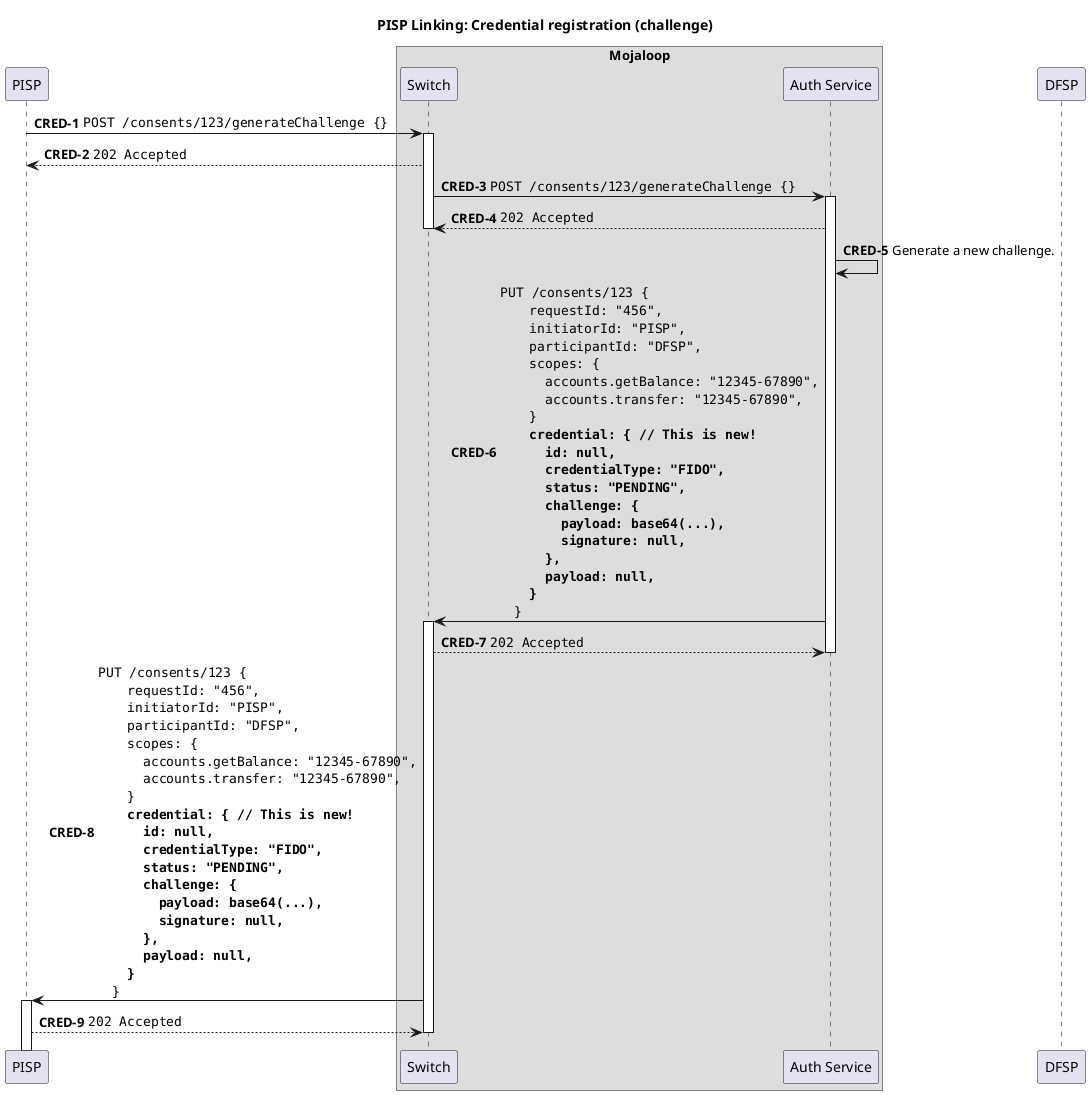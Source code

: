 @startuml

!pragma teoz true

title PISP Linking: Credential registration (challenge)

participant "PISP" as PISP

box "Mojaloop"
    participant Switch
    participant "Auth Service" as Auth
end box

participant "DFSP" as DFSP

autonumber 1 "<b>CRED-#</b>"

PISP -> Switch ++: ""POST /consents/123/generateChallenge {}""
Switch --> PISP: ""202 Accepted""
deactivate PISP

Switch -> Auth ++: ""POST /consents/123/generateChallenge {}""
Auth --> Switch: ""202 Accepted""
deactivate Switch

Auth -> Auth: Generate a new challenge.
Auth -> Switch ++: ""PUT /consents/123 {""\n\
    ""  requestId: "456",""\n\
    ""  initiatorId: "PISP",""\n\
    ""  participantId: "DFSP",""\n\
    ""  scopes: {""\n\
    ""    accounts.getBalance: "12345-67890",""\n\
    ""    accounts.transfer: "12345-67890",""\n\
    ""  }""\n\
    ""  **credential: { // This is new!**""\n\
    ""    **id: null,**""\n\
    ""    **credentialType: "FIDO",**""\n\
    ""    **status: "PENDING",**""\n\
    ""    **challenge: {**""\n\
    ""      **payload: base64(...),**""\n\
    ""      **signature: null,**""\n\
    ""    **},**""\n\
    ""    **payload: null,**""\n\
    ""  **}**""\n\
    ""}""
Switch --> Auth: ""202 Accepted""
deactivate Auth

Switch -> PISP ++: ""PUT /consents/123 {""\n\
    ""  requestId: "456",""\n\
    ""  initiatorId: "PISP",""\n\
    ""  participantId: "DFSP",""\n\
    ""  scopes: {""\n\
    ""    accounts.getBalance: "12345-67890",""\n\
    ""    accounts.transfer: "12345-67890",""\n\
    ""  }""\n\
    ""  **credential: { // This is new!**""\n\
    ""    **id: null,**""\n\
    ""    **credentialType: "FIDO",**""\n\
    ""    **status: "PENDING",**""\n\
    ""    **challenge: {**""\n\
    ""      **payload: base64(...),**""\n\
    ""      **signature: null,**""\n\
    ""    **},**""\n\
    ""    **payload: null,**""\n\
    ""  **}**""\n\
    ""}""
PISP --> Switch: ""202 Accepted""
deactivate Switch

@enduml

